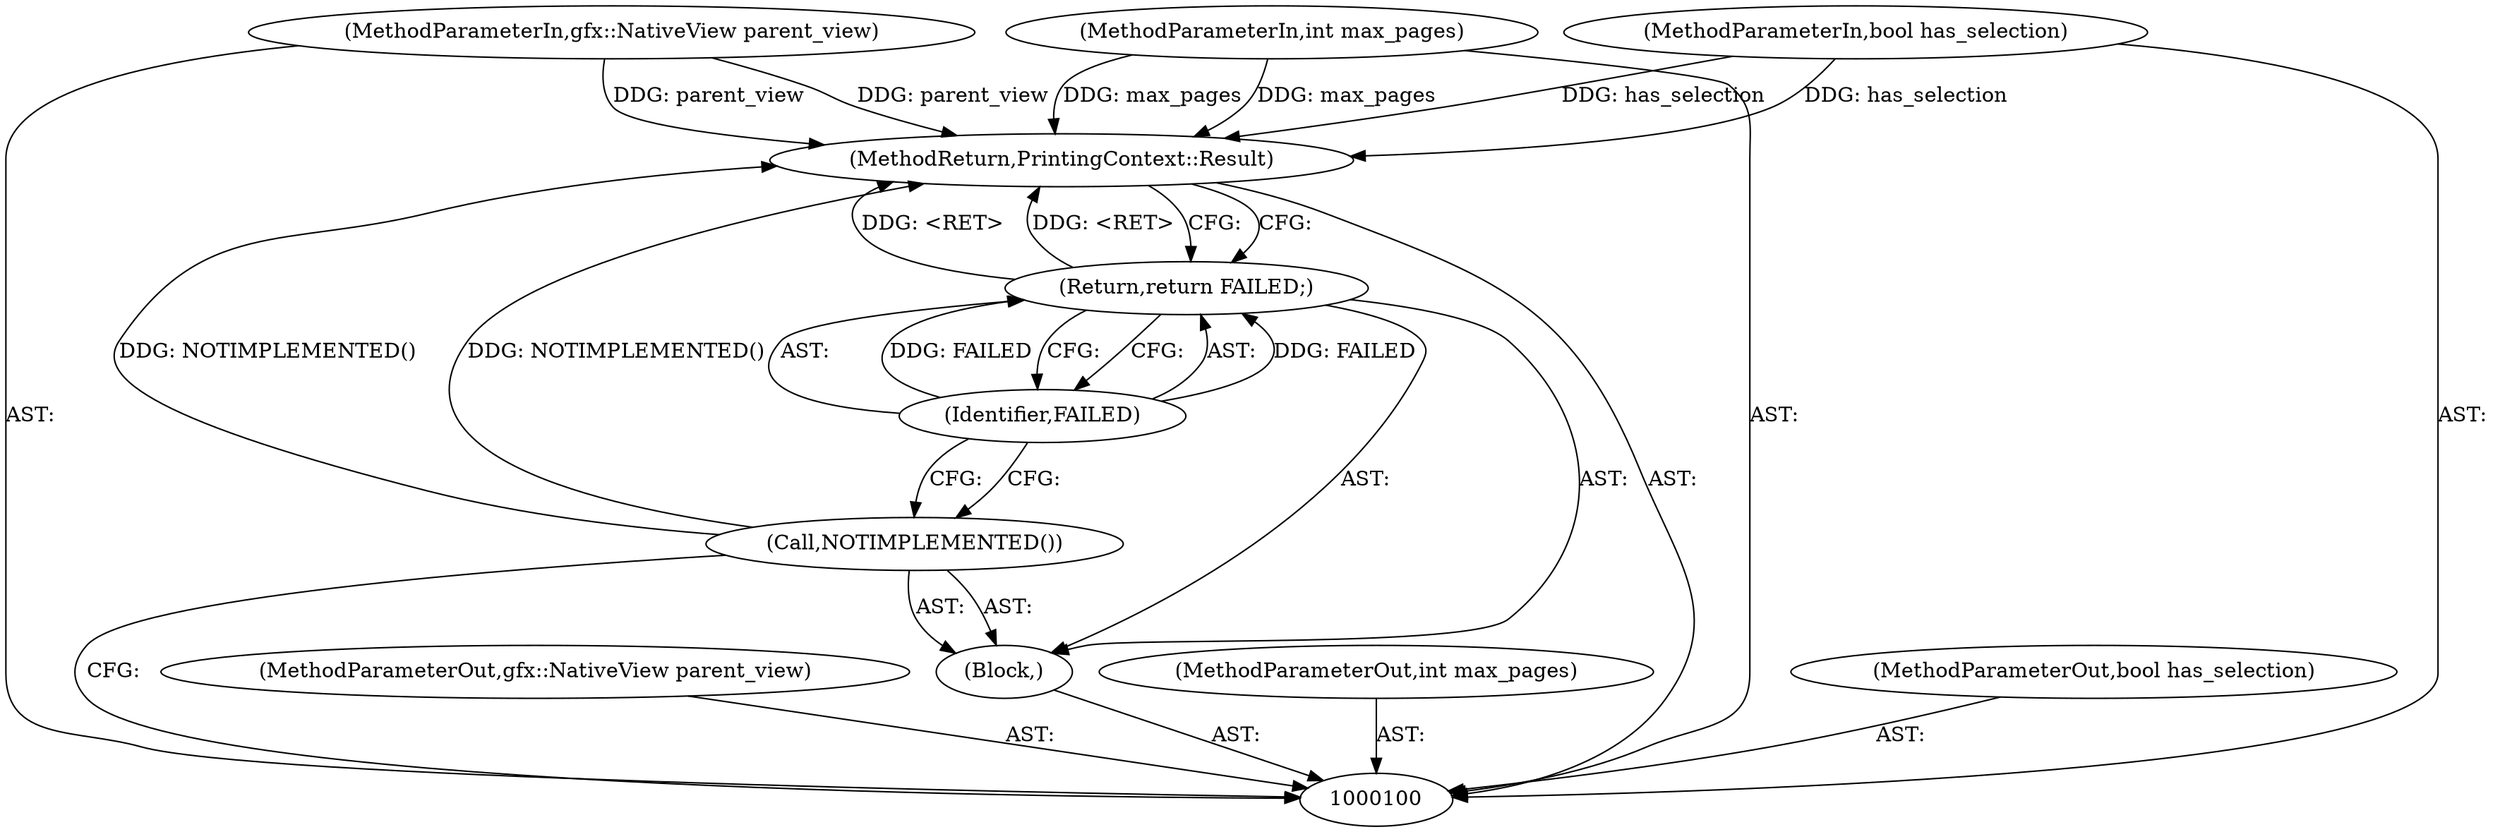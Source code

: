 digraph "0_Chrome_fc790462b4f248712bbc8c3734664dd6b05f80f2_4" {
"1000108" [label="(MethodReturn,PrintingContext::Result)"];
"1000101" [label="(MethodParameterIn,gfx::NativeView parent_view)"];
"1000119" [label="(MethodParameterOut,gfx::NativeView parent_view)"];
"1000102" [label="(MethodParameterIn,int max_pages)"];
"1000120" [label="(MethodParameterOut,int max_pages)"];
"1000104" [label="(Block,)"];
"1000103" [label="(MethodParameterIn,bool has_selection)"];
"1000121" [label="(MethodParameterOut,bool has_selection)"];
"1000105" [label="(Call,NOTIMPLEMENTED())"];
"1000106" [label="(Return,return FAILED;)"];
"1000107" [label="(Identifier,FAILED)"];
"1000108" -> "1000100"  [label="AST: "];
"1000108" -> "1000106"  [label="CFG: "];
"1000105" -> "1000108"  [label="DDG: NOTIMPLEMENTED()"];
"1000103" -> "1000108"  [label="DDG: has_selection"];
"1000102" -> "1000108"  [label="DDG: max_pages"];
"1000101" -> "1000108"  [label="DDG: parent_view"];
"1000106" -> "1000108"  [label="DDG: <RET>"];
"1000101" -> "1000100"  [label="AST: "];
"1000101" -> "1000108"  [label="DDG: parent_view"];
"1000119" -> "1000100"  [label="AST: "];
"1000102" -> "1000100"  [label="AST: "];
"1000102" -> "1000108"  [label="DDG: max_pages"];
"1000120" -> "1000100"  [label="AST: "];
"1000104" -> "1000100"  [label="AST: "];
"1000105" -> "1000104"  [label="AST: "];
"1000106" -> "1000104"  [label="AST: "];
"1000103" -> "1000100"  [label="AST: "];
"1000103" -> "1000108"  [label="DDG: has_selection"];
"1000121" -> "1000100"  [label="AST: "];
"1000105" -> "1000104"  [label="AST: "];
"1000105" -> "1000100"  [label="CFG: "];
"1000107" -> "1000105"  [label="CFG: "];
"1000105" -> "1000108"  [label="DDG: NOTIMPLEMENTED()"];
"1000106" -> "1000104"  [label="AST: "];
"1000106" -> "1000107"  [label="CFG: "];
"1000107" -> "1000106"  [label="AST: "];
"1000108" -> "1000106"  [label="CFG: "];
"1000106" -> "1000108"  [label="DDG: <RET>"];
"1000107" -> "1000106"  [label="DDG: FAILED"];
"1000107" -> "1000106"  [label="AST: "];
"1000107" -> "1000105"  [label="CFG: "];
"1000106" -> "1000107"  [label="CFG: "];
"1000107" -> "1000106"  [label="DDG: FAILED"];
}
